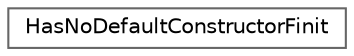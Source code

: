 digraph "类继承关系图"
{
 // LATEX_PDF_SIZE
  bgcolor="transparent";
  edge [fontname=Helvetica,fontsize=10,labelfontname=Helvetica,labelfontsize=10];
  node [fontname=Helvetica,fontsize=10,shape=box,height=0.2,width=0.4];
  rankdir="LR";
  Node0 [id="Node000000",label="HasNoDefaultConstructorFinit",height=0.2,width=0.4,color="grey40", fillcolor="white", style="filled",URL="$struct_has_no_default_constructor_finit.html",tooltip=" "];
}
